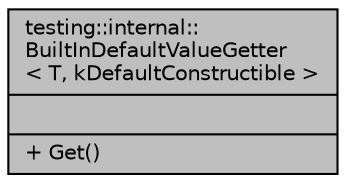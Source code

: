 digraph "testing::internal::BuiltInDefaultValueGetter&lt; T, kDefaultConstructible &gt;"
{
 // LATEX_PDF_SIZE
  bgcolor="transparent";
  edge [fontname="Helvetica",fontsize="10",labelfontname="Helvetica",labelfontsize="10"];
  node [fontname="Helvetica",fontsize="10",shape=record];
  Node1 [label="{testing::internal::\lBuiltInDefaultValueGetter\l\< T, kDefaultConstructible \>\n||+ Get()\l}",height=0.2,width=0.4,color="black", fillcolor="grey75", style="filled", fontcolor="black",tooltip=" "];
}
